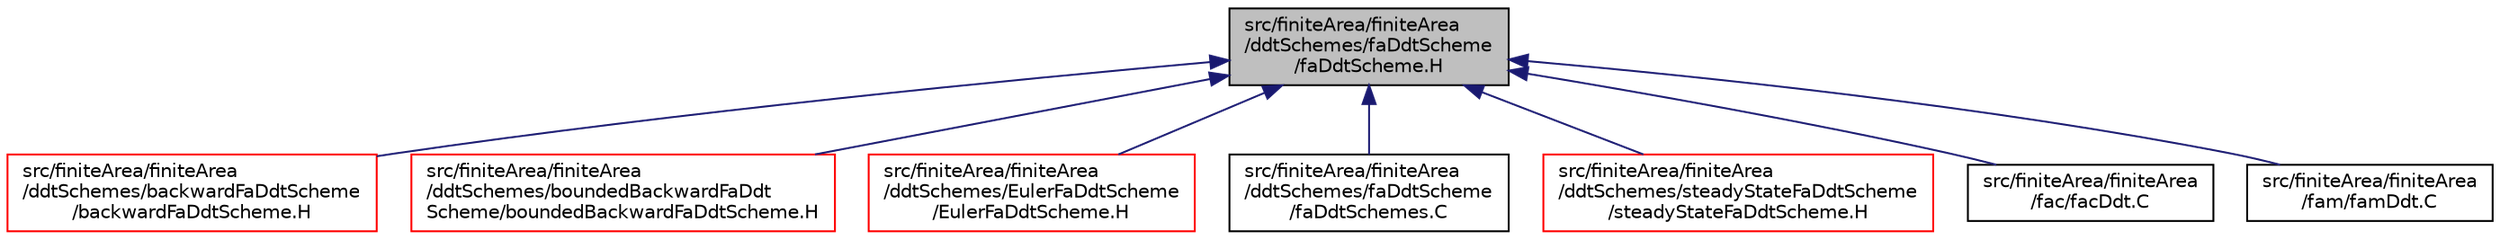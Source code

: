 digraph "src/finiteArea/finiteArea/ddtSchemes/faDdtScheme/faDdtScheme.H"
{
  bgcolor="transparent";
  edge [fontname="Helvetica",fontsize="10",labelfontname="Helvetica",labelfontsize="10"];
  node [fontname="Helvetica",fontsize="10",shape=record];
  Node1 [label="src/finiteArea/finiteArea\l/ddtSchemes/faDdtScheme\l/faDdtScheme.H",height=0.2,width=0.4,color="black", fillcolor="grey75", style="filled" fontcolor="black"];
  Node1 -> Node2 [dir="back",color="midnightblue",fontsize="10",style="solid",fontname="Helvetica"];
  Node2 [label="src/finiteArea/finiteArea\l/ddtSchemes/backwardFaDdtScheme\l/backwardFaDdtScheme.H",height=0.2,width=0.4,color="red",URL="$backwardFaDdtScheme_8H.html"];
  Node1 -> Node3 [dir="back",color="midnightblue",fontsize="10",style="solid",fontname="Helvetica"];
  Node3 [label="src/finiteArea/finiteArea\l/ddtSchemes/boundedBackwardFaDdt\lScheme/boundedBackwardFaDdtScheme.H",height=0.2,width=0.4,color="red",URL="$boundedBackwardFaDdtScheme_8H.html"];
  Node1 -> Node4 [dir="back",color="midnightblue",fontsize="10",style="solid",fontname="Helvetica"];
  Node4 [label="src/finiteArea/finiteArea\l/ddtSchemes/EulerFaDdtScheme\l/EulerFaDdtScheme.H",height=0.2,width=0.4,color="red",URL="$EulerFaDdtScheme_8H.html"];
  Node1 -> Node5 [dir="back",color="midnightblue",fontsize="10",style="solid",fontname="Helvetica"];
  Node5 [label="src/finiteArea/finiteArea\l/ddtSchemes/faDdtScheme\l/faDdtSchemes.C",height=0.2,width=0.4,color="black",URL="$faDdtSchemes_8C.html"];
  Node1 -> Node6 [dir="back",color="midnightblue",fontsize="10",style="solid",fontname="Helvetica"];
  Node6 [label="src/finiteArea/finiteArea\l/ddtSchemes/steadyStateFaDdtScheme\l/steadyStateFaDdtScheme.H",height=0.2,width=0.4,color="red",URL="$steadyStateFaDdtScheme_8H.html"];
  Node1 -> Node7 [dir="back",color="midnightblue",fontsize="10",style="solid",fontname="Helvetica"];
  Node7 [label="src/finiteArea/finiteArea\l/fac/facDdt.C",height=0.2,width=0.4,color="black",URL="$facDdt_8C.html"];
  Node1 -> Node8 [dir="back",color="midnightblue",fontsize="10",style="solid",fontname="Helvetica"];
  Node8 [label="src/finiteArea/finiteArea\l/fam/famDdt.C",height=0.2,width=0.4,color="black",URL="$famDdt_8C.html"];
}
